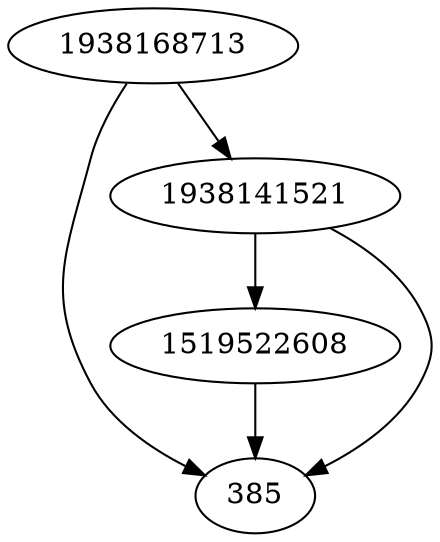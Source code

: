 strict digraph  {
1519522608;
1938168713;
385;
1938141521;
1519522608 -> 385;
1938168713 -> 385;
1938168713 -> 1938141521;
1938141521 -> 385;
1938141521 -> 1519522608;
}
